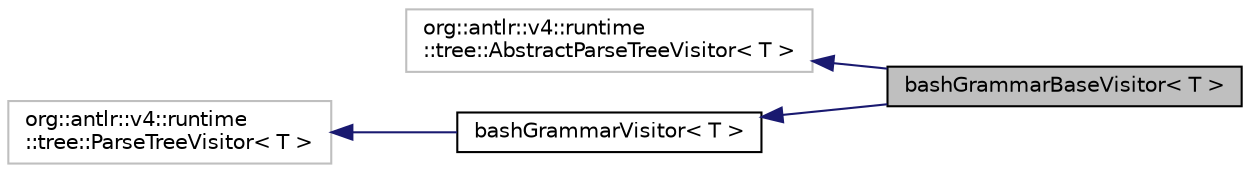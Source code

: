digraph "bashGrammarBaseVisitor&lt; T &gt;"
{
 // LATEX_PDF_SIZE
  edge [fontname="Helvetica",fontsize="10",labelfontname="Helvetica",labelfontsize="10"];
  node [fontname="Helvetica",fontsize="10",shape=record];
  rankdir="LR";
  Node1 [label="bashGrammarBaseVisitor\< T \>",height=0.2,width=0.4,color="black", fillcolor="grey75", style="filled", fontcolor="black",tooltip="This class provides an empty implementation of bashGrammarVisitor, which can be extended to create a ..."];
  Node2 -> Node1 [dir="back",color="midnightblue",fontsize="10",style="solid",fontname="Helvetica"];
  Node2 [label="org::antlr::v4::runtime\l::tree::AbstractParseTreeVisitor\< T \>",height=0.2,width=0.4,color="grey75", fillcolor="white", style="filled",tooltip=" "];
  Node3 -> Node1 [dir="back",color="midnightblue",fontsize="10",style="solid",fontname="Helvetica"];
  Node3 [label="bashGrammarVisitor\< T \>",height=0.2,width=0.4,color="black", fillcolor="white", style="filled",URL="$interfacebash_grammar_visitor.html",tooltip="This interface defines a complete generic visitor for a parse tree produced by bashGrammarParser."];
  Node4 -> Node3 [dir="back",color="midnightblue",fontsize="10",style="solid",fontname="Helvetica"];
  Node4 [label="org::antlr::v4::runtime\l::tree::ParseTreeVisitor\< T \>",height=0.2,width=0.4,color="grey75", fillcolor="white", style="filled",tooltip=" "];
}
